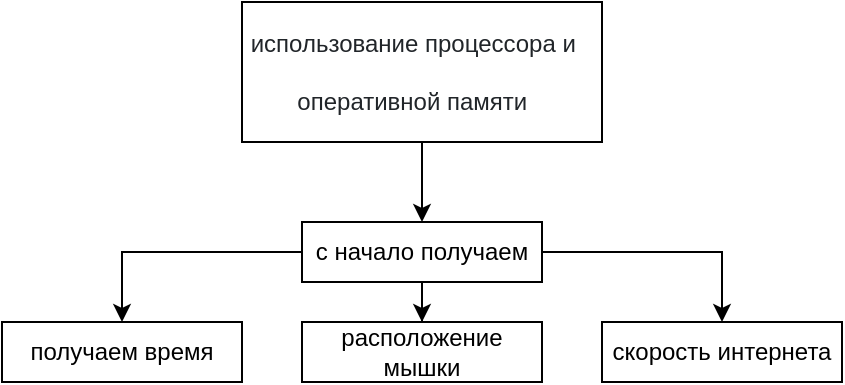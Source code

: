 <mxfile version="16.4.5" type="device"><diagram id="LtM16NQZOC4wQbcF2DuH" name="Page-1"><mxGraphModel dx="716" dy="1546" grid="1" gridSize="10" guides="1" tooltips="1" connect="1" arrows="1" fold="1" page="1" pageScale="1" pageWidth="827" pageHeight="1169" math="0" shadow="0"><root><mxCell id="0"/><mxCell id="1" parent="0"/><mxCell id="-oa-vYDE3d5_EASkfmXU-1" value="получаем время" style="rounded=0;whiteSpace=wrap;html=1;" parent="1" vertex="1"><mxGeometry x="170" y="120" width="120" height="30" as="geometry"/></mxCell><mxCell id="-oa-vYDE3d5_EASkfmXU-2" value="расположение мышки" style="rounded=0;whiteSpace=wrap;html=1;" parent="1" vertex="1"><mxGeometry x="320" y="120" width="120" height="30" as="geometry"/></mxCell><mxCell id="-oa-vYDE3d5_EASkfmXU-3" value="скорость интернета" style="rounded=0;whiteSpace=wrap;html=1;" parent="1" vertex="1"><mxGeometry x="470" y="120" width="120" height="30" as="geometry"/></mxCell><mxCell id="-oa-vYDE3d5_EASkfmXU-11" style="edgeStyle=orthogonalEdgeStyle;rounded=0;orthogonalLoop=1;jettySize=auto;html=1;entryX=0.5;entryY=0;entryDx=0;entryDy=0;fontSize=12;" parent="1" source="-oa-vYDE3d5_EASkfmXU-5" target="-oa-vYDE3d5_EASkfmXU-7" edge="1"><mxGeometry relative="1" as="geometry"/></mxCell><mxCell id="-oa-vYDE3d5_EASkfmXU-5" value="&lt;h1 style=&quot;box-sizing: border-box ; margin-top: 0px ; margin-bottom: 0.5rem ; font-weight: 500 ; line-height: 1.2 ; color: rgb(33 , 37 , 41) ; font-family: , &amp;#34;blinkmacsystemfont&amp;#34; , &amp;#34;segoe ui&amp;#34; , &amp;#34;roboto&amp;#34; , &amp;#34;helvetica neue&amp;#34; , &amp;#34;arial&amp;#34; , &amp;#34;noto sans&amp;#34; , sans-serif , &amp;#34;apple color emoji&amp;#34; , &amp;#34;segoe ui emoji&amp;#34; , &amp;#34;segoe ui symbol&amp;#34; , &amp;#34;noto color emoji&amp;#34; ; text-align: left ; background-color: rgb(255 , 255 , 255)&quot;&gt;&lt;font style=&quot;font-size: 12px&quot;&gt;&amp;nbsp;использование процессора и &lt;span style=&quot;white-space: pre&quot;&gt;&#9;&lt;/span&gt;оперативной памяти&lt;/font&gt;&lt;/h1&gt;" style="rounded=0;whiteSpace=wrap;html=1;" parent="1" vertex="1"><mxGeometry x="290" y="-40" width="180" height="70" as="geometry"/></mxCell><mxCell id="-oa-vYDE3d5_EASkfmXU-8" style="edgeStyle=orthogonalEdgeStyle;rounded=0;orthogonalLoop=1;jettySize=auto;html=1;fontSize=12;" parent="1" source="-oa-vYDE3d5_EASkfmXU-7" target="-oa-vYDE3d5_EASkfmXU-2" edge="1"><mxGeometry relative="1" as="geometry"/></mxCell><mxCell id="-oa-vYDE3d5_EASkfmXU-9" style="edgeStyle=orthogonalEdgeStyle;rounded=0;orthogonalLoop=1;jettySize=auto;html=1;fontSize=12;" parent="1" source="-oa-vYDE3d5_EASkfmXU-7" target="-oa-vYDE3d5_EASkfmXU-3" edge="1"><mxGeometry relative="1" as="geometry"/></mxCell><mxCell id="-oa-vYDE3d5_EASkfmXU-10" style="edgeStyle=orthogonalEdgeStyle;rounded=0;orthogonalLoop=1;jettySize=auto;html=1;entryX=0.5;entryY=0;entryDx=0;entryDy=0;fontSize=12;" parent="1" source="-oa-vYDE3d5_EASkfmXU-7" target="-oa-vYDE3d5_EASkfmXU-1" edge="1"><mxGeometry relative="1" as="geometry"/></mxCell><mxCell id="-oa-vYDE3d5_EASkfmXU-7" value="с начало получаем" style="rounded=0;whiteSpace=wrap;html=1;" parent="1" vertex="1"><mxGeometry x="320" y="70" width="120" height="30" as="geometry"/></mxCell></root></mxGraphModel></diagram></mxfile>